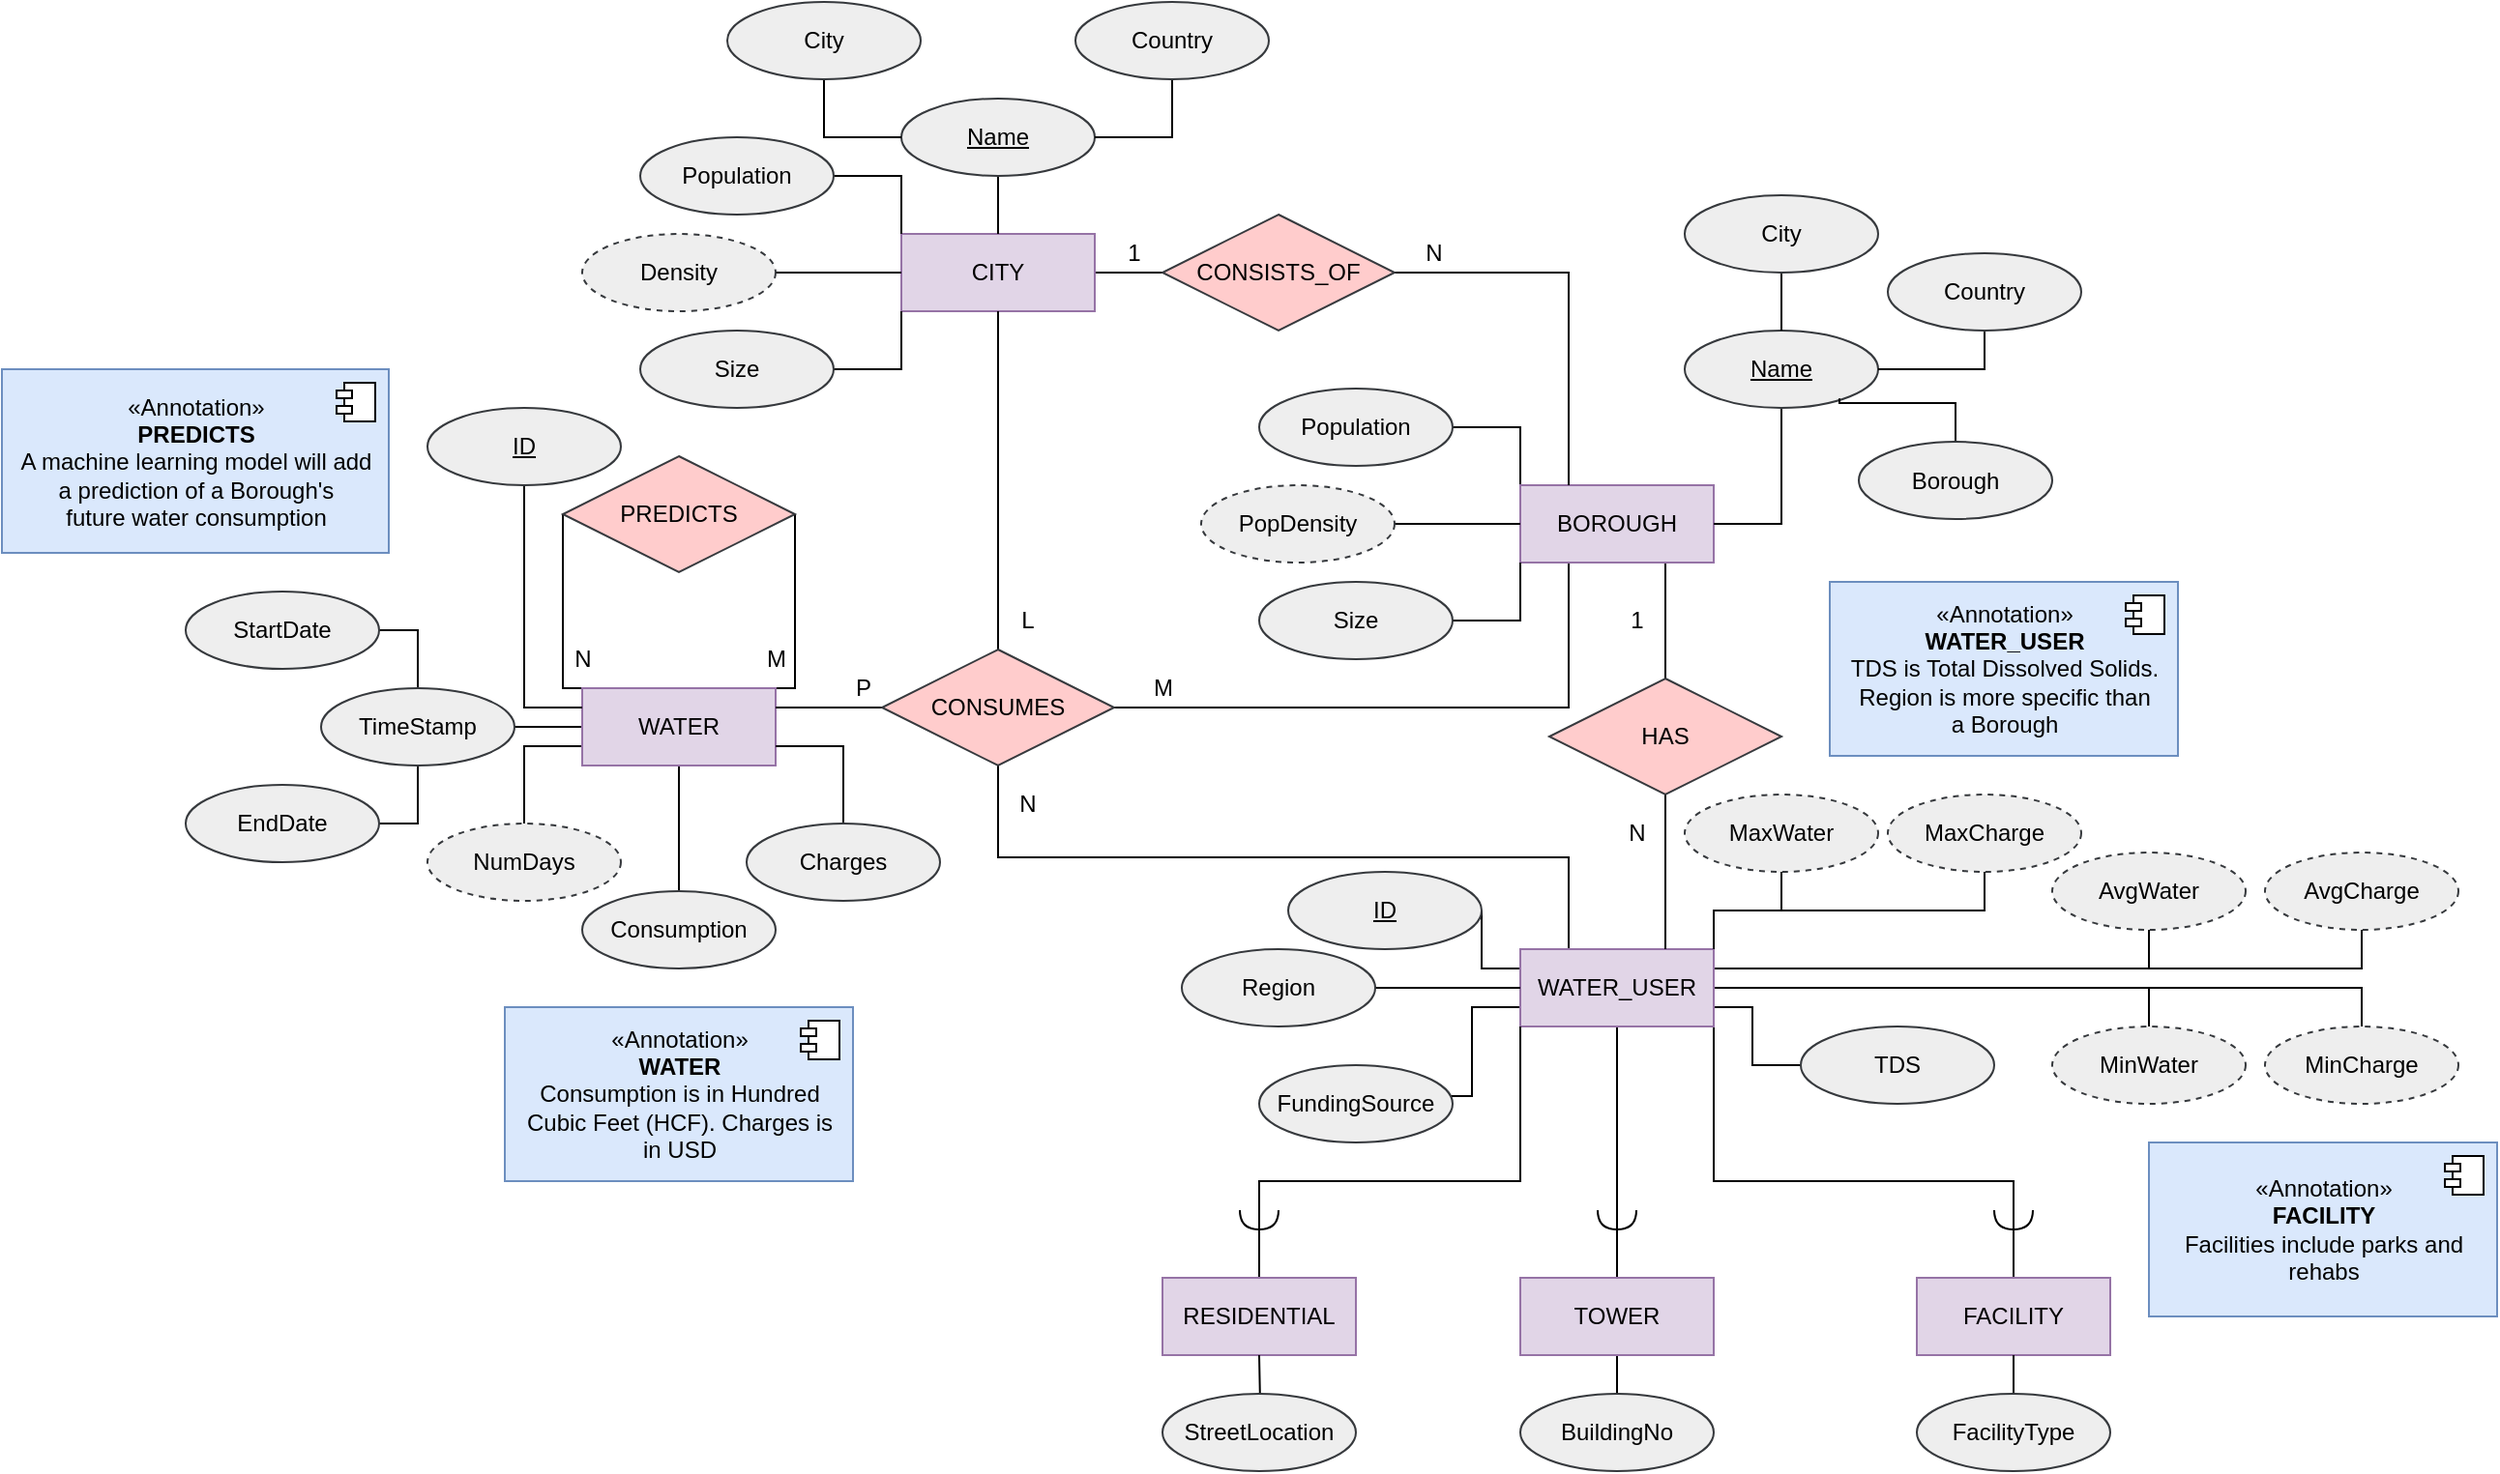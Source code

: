 <mxfile version="14.4.8" type="device"><diagram id="_QNdiF6oGMJ8poeDgREs" name="Page-1"><mxGraphModel dx="2653" dy="2049" grid="1" gridSize="10" guides="1" tooltips="1" connect="1" arrows="1" fold="1" page="1" pageScale="1" pageWidth="850" pageHeight="1100" math="0" shadow="0"><root><mxCell id="0"/><mxCell id="1" parent="0"/><mxCell id="JEgPueRrf0N6UOXY9P-l-7" style="edgeStyle=orthogonalEdgeStyle;rounded=0;orthogonalLoop=1;jettySize=auto;html=1;exitX=0.25;exitY=1;exitDx=0;exitDy=0;entryX=0.5;entryY=0;entryDx=0;entryDy=0;endArrow=none;endFill=0;" parent="1" source="JEgPueRrf0N6UOXY9P-l-1" target="JEgPueRrf0N6UOXY9P-l-3" edge="1"><mxGeometry relative="1" as="geometry"><Array as="points"><mxPoint x="425" y="160"/></Array></mxGeometry></mxCell><mxCell id="JEgPueRrf0N6UOXY9P-l-9" style="edgeStyle=orthogonalEdgeStyle;rounded=0;orthogonalLoop=1;jettySize=auto;html=1;exitX=1;exitY=1;exitDx=0;exitDy=0;entryX=0.5;entryY=0;entryDx=0;entryDy=0;endArrow=none;endFill=0;" parent="1" source="JEgPueRrf0N6UOXY9P-l-1" target="JEgPueRrf0N6UOXY9P-l-5" edge="1"><mxGeometry relative="1" as="geometry"><Array as="points"><mxPoint x="475" y="240"/><mxPoint x="630" y="240"/></Array></mxGeometry></mxCell><mxCell id="2JfRAeEi5rj72xCOGXcZ-93" style="edgeStyle=orthogonalEdgeStyle;rounded=0;orthogonalLoop=1;jettySize=auto;html=1;exitX=0.25;exitY=0;exitDx=0;exitDy=0;entryX=0.5;entryY=1;entryDx=0;entryDy=0;endArrow=none;endFill=0;" edge="1" parent="1" source="JEgPueRrf0N6UOXY9P-l-1" target="2JfRAeEi5rj72xCOGXcZ-87"><mxGeometry relative="1" as="geometry"/></mxCell><mxCell id="2JfRAeEi5rj72xCOGXcZ-98" style="edgeStyle=orthogonalEdgeStyle;rounded=0;orthogonalLoop=1;jettySize=auto;html=1;exitX=1;exitY=0.75;exitDx=0;exitDy=0;entryX=0;entryY=0.5;entryDx=0;entryDy=0;endArrow=none;endFill=0;" edge="1" parent="1" source="JEgPueRrf0N6UOXY9P-l-1" target="2JfRAeEi5rj72xCOGXcZ-12"><mxGeometry relative="1" as="geometry"><Array as="points"><mxPoint x="495" y="150"/><mxPoint x="495" y="180"/></Array></mxGeometry></mxCell><mxCell id="2JfRAeEi5rj72xCOGXcZ-99" style="edgeStyle=orthogonalEdgeStyle;rounded=0;orthogonalLoop=1;jettySize=auto;html=1;exitX=0;exitY=0.75;exitDx=0;exitDy=0;entryX=1;entryY=0;entryDx=0;entryDy=0;endArrow=none;endFill=0;" edge="1" parent="1" source="JEgPueRrf0N6UOXY9P-l-1" target="2JfRAeEi5rj72xCOGXcZ-13"><mxGeometry relative="1" as="geometry"><Array as="points"><mxPoint x="350" y="150"/><mxPoint x="350" y="196"/></Array></mxGeometry></mxCell><mxCell id="2JfRAeEi5rj72xCOGXcZ-101" style="edgeStyle=orthogonalEdgeStyle;rounded=0;orthogonalLoop=1;jettySize=auto;html=1;exitX=0;exitY=0.25;exitDx=0;exitDy=0;entryX=1;entryY=0.5;entryDx=0;entryDy=0;endArrow=none;endFill=0;" edge="1" parent="1" source="JEgPueRrf0N6UOXY9P-l-1" target="JEgPueRrf0N6UOXY9P-l-83"><mxGeometry relative="1" as="geometry"/></mxCell><mxCell id="2JfRAeEi5rj72xCOGXcZ-131" style="edgeStyle=orthogonalEdgeStyle;rounded=0;orthogonalLoop=1;jettySize=auto;html=1;exitX=1;exitY=0;exitDx=0;exitDy=0;entryX=0.5;entryY=1;entryDx=0;entryDy=0;endArrow=none;endFill=0;" edge="1" parent="1" source="JEgPueRrf0N6UOXY9P-l-1" target="2JfRAeEi5rj72xCOGXcZ-125"><mxGeometry relative="1" as="geometry"/></mxCell><mxCell id="2JfRAeEi5rj72xCOGXcZ-132" style="edgeStyle=orthogonalEdgeStyle;rounded=0;orthogonalLoop=1;jettySize=auto;html=1;exitX=1;exitY=0.25;exitDx=0;exitDy=0;entryX=0.5;entryY=1;entryDx=0;entryDy=0;endArrow=none;endFill=0;" edge="1" parent="1" source="JEgPueRrf0N6UOXY9P-l-1" target="JEgPueRrf0N6UOXY9P-l-20"><mxGeometry relative="1" as="geometry"/></mxCell><mxCell id="2JfRAeEi5rj72xCOGXcZ-133" style="edgeStyle=orthogonalEdgeStyle;rounded=0;orthogonalLoop=1;jettySize=auto;html=1;exitX=1;exitY=0.25;exitDx=0;exitDy=0;entryX=0.5;entryY=1;entryDx=0;entryDy=0;endArrow=none;endFill=0;" edge="1" parent="1" source="JEgPueRrf0N6UOXY9P-l-1" target="2JfRAeEi5rj72xCOGXcZ-126"><mxGeometry relative="1" as="geometry"/></mxCell><mxCell id="2JfRAeEi5rj72xCOGXcZ-134" style="edgeStyle=orthogonalEdgeStyle;rounded=0;orthogonalLoop=1;jettySize=auto;html=1;exitX=1;exitY=0.5;exitDx=0;exitDy=0;entryX=0.5;entryY=0;entryDx=0;entryDy=0;endArrow=none;endFill=0;" edge="1" parent="1" source="JEgPueRrf0N6UOXY9P-l-1" target="JEgPueRrf0N6UOXY9P-l-19"><mxGeometry relative="1" as="geometry"/></mxCell><mxCell id="2JfRAeEi5rj72xCOGXcZ-135" style="edgeStyle=orthogonalEdgeStyle;rounded=0;orthogonalLoop=1;jettySize=auto;html=1;exitX=1;exitY=0.5;exitDx=0;exitDy=0;entryX=0.5;entryY=0;entryDx=0;entryDy=0;endArrow=none;endFill=0;" edge="1" parent="1" source="JEgPueRrf0N6UOXY9P-l-1" target="2JfRAeEi5rj72xCOGXcZ-127"><mxGeometry relative="1" as="geometry"/></mxCell><mxCell id="JEgPueRrf0N6UOXY9P-l-1" value="WATER_USER" style="whiteSpace=wrap;html=1;align=center;fillColor=#e1d5e7;strokeColor=#9673a6;" parent="1" vertex="1"><mxGeometry x="375" y="120" width="100" height="40" as="geometry"/></mxCell><mxCell id="JEgPueRrf0N6UOXY9P-l-13" style="edgeStyle=orthogonalEdgeStyle;rounded=0;orthogonalLoop=1;jettySize=auto;html=1;exitX=0.5;exitY=0;exitDx=0;exitDy=0;entryX=0;entryY=1;entryDx=0;entryDy=0;endArrow=none;endFill=0;" parent="1" source="JEgPueRrf0N6UOXY9P-l-2" target="JEgPueRrf0N6UOXY9P-l-1" edge="1"><mxGeometry relative="1" as="geometry"><Array as="points"><mxPoint x="240" y="240"/><mxPoint x="375" y="240"/></Array></mxGeometry></mxCell><mxCell id="JEgPueRrf0N6UOXY9P-l-2" value="RESIDENTIAL" style="whiteSpace=wrap;html=1;align=center;fillColor=#e1d5e7;strokeColor=#9673a6;" parent="1" vertex="1"><mxGeometry x="190" y="290" width="100" height="40" as="geometry"/></mxCell><mxCell id="2JfRAeEi5rj72xCOGXcZ-11" style="edgeStyle=orthogonalEdgeStyle;rounded=0;orthogonalLoop=1;jettySize=auto;html=1;exitX=0.5;exitY=1;exitDx=0;exitDy=0;entryX=0.5;entryY=0;entryDx=0;entryDy=0;endArrow=none;endFill=0;" edge="1" parent="1" source="JEgPueRrf0N6UOXY9P-l-3" target="2JfRAeEi5rj72xCOGXcZ-9"><mxGeometry relative="1" as="geometry"/></mxCell><mxCell id="JEgPueRrf0N6UOXY9P-l-3" value="TOWER" style="whiteSpace=wrap;html=1;align=center;fillColor=#e1d5e7;strokeColor=#9673a6;" parent="1" vertex="1"><mxGeometry x="375" y="290" width="100" height="40" as="geometry"/></mxCell><mxCell id="JEgPueRrf0N6UOXY9P-l-5" value="FACILITY" style="whiteSpace=wrap;html=1;align=center;fillColor=#e1d5e7;strokeColor=#9673a6;" parent="1" vertex="1"><mxGeometry x="580" y="290" width="100" height="40" as="geometry"/></mxCell><mxCell id="JEgPueRrf0N6UOXY9P-l-11" value="" style="shape=requiredInterface;html=1;verticalLabelPosition=bottom;rotation=90;" parent="1" vertex="1"><mxGeometry x="235" y="250" width="10" height="20" as="geometry"/></mxCell><mxCell id="JEgPueRrf0N6UOXY9P-l-14" value="" style="shape=requiredInterface;html=1;verticalLabelPosition=bottom;rotation=90;" parent="1" vertex="1"><mxGeometry x="420" y="250" width="10" height="20" as="geometry"/></mxCell><mxCell id="JEgPueRrf0N6UOXY9P-l-16" value="" style="shape=requiredInterface;html=1;verticalLabelPosition=bottom;rotation=90;" parent="1" vertex="1"><mxGeometry x="625" y="250" width="10" height="20" as="geometry"/></mxCell><mxCell id="JEgPueRrf0N6UOXY9P-l-19" value="MinWater" style="ellipse;whiteSpace=wrap;html=1;align=center;dashed=1;fillColor=#eeeeee;strokeColor=#36393d;" parent="1" vertex="1"><mxGeometry x="650" y="160" width="100" height="40" as="geometry"/></mxCell><mxCell id="JEgPueRrf0N6UOXY9P-l-20" value="AvgWater" style="ellipse;whiteSpace=wrap;html=1;align=center;dashed=1;fillColor=#eeeeee;strokeColor=#36393d;" parent="1" vertex="1"><mxGeometry x="650" y="70" width="100" height="40" as="geometry"/></mxCell><mxCell id="2JfRAeEi5rj72xCOGXcZ-130" style="edgeStyle=orthogonalEdgeStyle;rounded=0;orthogonalLoop=1;jettySize=auto;html=1;exitX=0.5;exitY=1;exitDx=0;exitDy=0;entryX=1;entryY=0;entryDx=0;entryDy=0;endArrow=none;endFill=0;" edge="1" parent="1" source="JEgPueRrf0N6UOXY9P-l-21" target="JEgPueRrf0N6UOXY9P-l-1"><mxGeometry relative="1" as="geometry"/></mxCell><mxCell id="JEgPueRrf0N6UOXY9P-l-21" value="MaxWater" style="ellipse;whiteSpace=wrap;html=1;align=center;dashed=1;fillColor=#eeeeee;strokeColor=#36393d;" parent="1" vertex="1"><mxGeometry x="460" y="40" width="100" height="40" as="geometry"/></mxCell><mxCell id="JEgPueRrf0N6UOXY9P-l-28" value="" style="edgeStyle=orthogonalEdgeStyle;rounded=0;orthogonalLoop=1;jettySize=auto;html=1;endArrow=none;endFill=0;" parent="1" target="JEgPueRrf0N6UOXY9P-l-2" edge="1"><mxGeometry relative="1" as="geometry"><mxPoint x="240" y="380" as="sourcePoint"/></mxGeometry></mxCell><mxCell id="JEgPueRrf0N6UOXY9P-l-46" style="edgeStyle=orthogonalEdgeStyle;rounded=0;orthogonalLoop=1;jettySize=auto;html=1;entryX=0.5;entryY=0;entryDx=0;entryDy=0;endArrow=none;endFill=0;exitX=0.75;exitY=1;exitDx=0;exitDy=0;" parent="1" source="JEgPueRrf0N6UOXY9P-l-40" target="JEgPueRrf0N6UOXY9P-l-41" edge="1"><mxGeometry relative="1" as="geometry"/></mxCell><mxCell id="JEgPueRrf0N6UOXY9P-l-103" style="edgeStyle=orthogonalEdgeStyle;rounded=0;orthogonalLoop=1;jettySize=auto;html=1;exitX=0;exitY=0;exitDx=0;exitDy=0;entryX=1;entryY=0.5;entryDx=0;entryDy=0;endArrow=none;endFill=0;" parent="1" source="JEgPueRrf0N6UOXY9P-l-40" target="JEgPueRrf0N6UOXY9P-l-51" edge="1"><mxGeometry relative="1" as="geometry"/></mxCell><mxCell id="2JfRAeEi5rj72xCOGXcZ-92" style="edgeStyle=orthogonalEdgeStyle;rounded=0;orthogonalLoop=1;jettySize=auto;html=1;exitX=0.25;exitY=1;exitDx=0;exitDy=0;entryX=1;entryY=0.5;entryDx=0;entryDy=0;endArrow=none;endFill=0;" edge="1" parent="1" source="JEgPueRrf0N6UOXY9P-l-40" target="2JfRAeEi5rj72xCOGXcZ-87"><mxGeometry relative="1" as="geometry"/></mxCell><mxCell id="JEgPueRrf0N6UOXY9P-l-40" value="BOROUGH" style="whiteSpace=wrap;html=1;align=center;fillColor=#e1d5e7;strokeColor=#9673a6;" parent="1" vertex="1"><mxGeometry x="375" y="-120" width="100" height="40" as="geometry"/></mxCell><mxCell id="JEgPueRrf0N6UOXY9P-l-42" style="edgeStyle=orthogonalEdgeStyle;rounded=0;orthogonalLoop=1;jettySize=auto;html=1;exitX=0.5;exitY=1;exitDx=0;exitDy=0;endArrow=none;endFill=0;entryX=0.75;entryY=0;entryDx=0;entryDy=0;" parent="1" source="JEgPueRrf0N6UOXY9P-l-41" edge="1" target="JEgPueRrf0N6UOXY9P-l-1"><mxGeometry relative="1" as="geometry"><mxPoint x="424.667" y="120" as="targetPoint"/></mxGeometry></mxCell><mxCell id="JEgPueRrf0N6UOXY9P-l-41" value="HAS" style="shape=rhombus;perimeter=rhombusPerimeter;whiteSpace=wrap;html=1;align=center;fillColor=#ffcccc;strokeColor=#36393d;" parent="1" vertex="1"><mxGeometry x="390" y="-20" width="120" height="60" as="geometry"/></mxCell><mxCell id="2JfRAeEi5rj72xCOGXcZ-72" style="edgeStyle=orthogonalEdgeStyle;rounded=0;orthogonalLoop=1;jettySize=auto;html=1;exitX=0.5;exitY=1;exitDx=0;exitDy=0;entryX=1;entryY=0.5;entryDx=0;entryDy=0;endArrow=none;endFill=0;" edge="1" parent="1" source="JEgPueRrf0N6UOXY9P-l-47" target="JEgPueRrf0N6UOXY9P-l-40"><mxGeometry relative="1" as="geometry"/></mxCell><mxCell id="JEgPueRrf0N6UOXY9P-l-47" value="&lt;u&gt;Name&lt;/u&gt;" style="ellipse;whiteSpace=wrap;html=1;align=center;fillColor=#eeeeee;strokeColor=#36393d;" parent="1" vertex="1"><mxGeometry x="460" y="-200" width="100" height="40" as="geometry"/></mxCell><mxCell id="JEgPueRrf0N6UOXY9P-l-49" value="N" style="text;html=1;align=center;verticalAlign=middle;resizable=0;points=[];autosize=1;" parent="1" vertex="1"><mxGeometry x="425" y="50" width="20" height="20" as="geometry"/></mxCell><mxCell id="JEgPueRrf0N6UOXY9P-l-50" value="1" style="text;html=1;align=center;verticalAlign=middle;resizable=0;points=[];autosize=1;" parent="1" vertex="1"><mxGeometry x="425" y="-60" width="20" height="20" as="geometry"/></mxCell><mxCell id="JEgPueRrf0N6UOXY9P-l-51" value="Population" style="ellipse;whiteSpace=wrap;html=1;align=center;fillColor=#eeeeee;strokeColor=#36393d;" parent="1" vertex="1"><mxGeometry x="240" y="-170" width="100" height="40" as="geometry"/></mxCell><mxCell id="JEgPueRrf0N6UOXY9P-l-54" style="edgeStyle=orthogonalEdgeStyle;rounded=0;orthogonalLoop=1;jettySize=auto;html=1;entryX=0;entryY=1;entryDx=0;entryDy=0;endArrow=none;endFill=0;" parent="1" source="JEgPueRrf0N6UOXY9P-l-53" target="JEgPueRrf0N6UOXY9P-l-40" edge="1"><mxGeometry relative="1" as="geometry"/></mxCell><mxCell id="JEgPueRrf0N6UOXY9P-l-53" value="Size" style="ellipse;whiteSpace=wrap;html=1;align=center;fillColor=#eeeeee;strokeColor=#36393d;" parent="1" vertex="1"><mxGeometry x="240" y="-70" width="100" height="40" as="geometry"/></mxCell><mxCell id="JEgPueRrf0N6UOXY9P-l-102" style="edgeStyle=orthogonalEdgeStyle;rounded=0;orthogonalLoop=1;jettySize=auto;html=1;exitX=1;exitY=0.5;exitDx=0;exitDy=0;entryX=0;entryY=0.5;entryDx=0;entryDy=0;endArrow=none;endFill=0;" parent="1" source="JEgPueRrf0N6UOXY9P-l-55" target="JEgPueRrf0N6UOXY9P-l-40" edge="1"><mxGeometry relative="1" as="geometry"/></mxCell><mxCell id="JEgPueRrf0N6UOXY9P-l-55" value="PopDensity" style="ellipse;whiteSpace=wrap;html=1;align=center;dashed=1;fillColor=#eeeeee;strokeColor=#36393d;" parent="1" vertex="1"><mxGeometry x="210" y="-120" width="100" height="40" as="geometry"/></mxCell><mxCell id="2JfRAeEi5rj72xCOGXcZ-123" style="edgeStyle=orthogonalEdgeStyle;rounded=0;orthogonalLoop=1;jettySize=auto;html=1;exitX=0.5;exitY=0;exitDx=0;exitDy=0;entryX=0.8;entryY=0.878;entryDx=0;entryDy=0;endArrow=none;endFill=0;entryPerimeter=0;" edge="1" parent="1" source="JEgPueRrf0N6UOXY9P-l-58" target="JEgPueRrf0N6UOXY9P-l-47"><mxGeometry relative="1" as="geometry"/></mxCell><mxCell id="JEgPueRrf0N6UOXY9P-l-58" value="Borough" style="ellipse;whiteSpace=wrap;html=1;align=center;fillColor=#eeeeee;strokeColor=#36393d;" parent="1" vertex="1"><mxGeometry x="550" y="-142.5" width="100" height="40" as="geometry"/></mxCell><mxCell id="2JfRAeEi5rj72xCOGXcZ-100" style="edgeStyle=orthogonalEdgeStyle;rounded=0;orthogonalLoop=1;jettySize=auto;html=1;exitX=1;exitY=0.5;exitDx=0;exitDy=0;entryX=0;entryY=0.5;entryDx=0;entryDy=0;endArrow=none;endFill=0;" edge="1" parent="1" source="JEgPueRrf0N6UOXY9P-l-74" target="JEgPueRrf0N6UOXY9P-l-1"><mxGeometry relative="1" as="geometry"/></mxCell><mxCell id="JEgPueRrf0N6UOXY9P-l-74" value="Region" style="ellipse;whiteSpace=wrap;html=1;align=center;fillColor=#eeeeee;strokeColor=#36393d;" parent="1" vertex="1"><mxGeometry x="200" y="120" width="100" height="40" as="geometry"/></mxCell><mxCell id="JEgPueRrf0N6UOXY9P-l-83" value="&lt;u&gt;ID&lt;/u&gt;" style="ellipse;whiteSpace=wrap;html=1;align=center;fillColor=#eeeeee;strokeColor=#36393d;" parent="1" vertex="1"><mxGeometry x="255" y="80" width="100" height="40" as="geometry"/></mxCell><mxCell id="JEgPueRrf0N6UOXY9P-l-88" value="" style="edgeStyle=orthogonalEdgeStyle;rounded=0;orthogonalLoop=1;jettySize=auto;html=1;endArrow=none;endFill=0;" parent="1" source="JEgPueRrf0N6UOXY9P-l-87" target="JEgPueRrf0N6UOXY9P-l-5" edge="1"><mxGeometry relative="1" as="geometry"/></mxCell><mxCell id="JEgPueRrf0N6UOXY9P-l-87" value="FacilityType" style="ellipse;whiteSpace=wrap;html=1;align=center;fillColor=#eeeeee;strokeColor=#36393d;" parent="1" vertex="1"><mxGeometry x="580" y="350" width="100" height="40" as="geometry"/></mxCell><mxCell id="JEgPueRrf0N6UOXY9P-l-93" value="StreetLocation" style="ellipse;whiteSpace=wrap;html=1;align=center;fillColor=#eeeeee;strokeColor=#36393d;" parent="1" vertex="1"><mxGeometry x="190" y="350" width="100" height="40" as="geometry"/></mxCell><mxCell id="JEgPueRrf0N6UOXY9P-l-107" style="edgeStyle=orthogonalEdgeStyle;rounded=0;orthogonalLoop=1;jettySize=auto;html=1;entryX=0.5;entryY=0;entryDx=0;entryDy=0;endArrow=none;endFill=0;" parent="1" target="JEgPueRrf0N6UOXY9P-l-47" edge="1"><mxGeometry relative="1" as="geometry"><mxPoint x="510" y="-230" as="sourcePoint"/></mxGeometry></mxCell><mxCell id="JEgPueRrf0N6UOXY9P-l-110" style="edgeStyle=orthogonalEdgeStyle;rounded=0;orthogonalLoop=1;jettySize=auto;html=1;exitX=0.5;exitY=1;exitDx=0;exitDy=0;entryX=1;entryY=0.5;entryDx=0;entryDy=0;endArrow=none;endFill=0;" parent="1" source="JEgPueRrf0N6UOXY9P-l-105" target="JEgPueRrf0N6UOXY9P-l-47" edge="1"><mxGeometry relative="1" as="geometry"/></mxCell><mxCell id="JEgPueRrf0N6UOXY9P-l-105" value="Country" style="ellipse;whiteSpace=wrap;html=1;align=center;fillColor=#eeeeee;strokeColor=#36393d;" parent="1" vertex="1"><mxGeometry x="565" y="-240" width="100" height="40" as="geometry"/></mxCell><mxCell id="2JfRAeEi5rj72xCOGXcZ-1" value="City" style="ellipse;whiteSpace=wrap;html=1;align=center;fillColor=#eeeeee;strokeColor=#36393d;" vertex="1" parent="1"><mxGeometry x="460" y="-270" width="100" height="40" as="geometry"/></mxCell><mxCell id="2JfRAeEi5rj72xCOGXcZ-2" value="«Annotation»&lt;br&gt;&lt;div&gt;&lt;b&gt;FACILITY&lt;br&gt;&lt;/b&gt;&lt;/div&gt;&lt;div&gt;Facilities include parks and&lt;/div&gt;&lt;div&gt;rehabs&lt;/div&gt;" style="html=1;dropTarget=0;fillColor=#dae8fc;strokeColor=#6c8ebf;" vertex="1" parent="1"><mxGeometry x="700" y="220" width="180" height="90" as="geometry"/></mxCell><mxCell id="2JfRAeEi5rj72xCOGXcZ-3" value="" style="shape=module;jettyWidth=8;jettyHeight=4;" vertex="1" parent="2JfRAeEi5rj72xCOGXcZ-2"><mxGeometry x="1" width="20" height="20" relative="1" as="geometry"><mxPoint x="-27" y="7" as="offset"/></mxGeometry></mxCell><mxCell id="2JfRAeEi5rj72xCOGXcZ-9" value="BuildingNo" style="ellipse;whiteSpace=wrap;html=1;align=center;fillColor=#eeeeee;strokeColor=#36393d;" vertex="1" parent="1"><mxGeometry x="375" y="350" width="100" height="40" as="geometry"/></mxCell><mxCell id="2JfRAeEi5rj72xCOGXcZ-12" value="TDS" style="ellipse;whiteSpace=wrap;html=1;align=center;fillColor=#eeeeee;strokeColor=#36393d;" vertex="1" parent="1"><mxGeometry x="520" y="160" width="100" height="40" as="geometry"/></mxCell><mxCell id="2JfRAeEi5rj72xCOGXcZ-13" value="FundingSource" style="ellipse;whiteSpace=wrap;html=1;align=center;fillColor=#eeeeee;strokeColor=#36393d;" vertex="1" parent="1"><mxGeometry x="240" y="180" width="100" height="40" as="geometry"/></mxCell><mxCell id="2JfRAeEi5rj72xCOGXcZ-83" style="edgeStyle=orthogonalEdgeStyle;rounded=0;orthogonalLoop=1;jettySize=auto;html=1;exitX=1;exitY=0.5;exitDx=0;exitDy=0;entryX=0.5;entryY=0;entryDx=0;entryDy=0;endArrow=none;endFill=0;" edge="1" parent="1" source="2JfRAeEi5rj72xCOGXcZ-14"><mxGeometry relative="1" as="geometry"><mxPoint x="-195" y="-15" as="targetPoint"/></mxGeometry></mxCell><mxCell id="2JfRAeEi5rj72xCOGXcZ-14" value="StartDate" style="ellipse;whiteSpace=wrap;html=1;align=center;fillColor=#eeeeee;strokeColor=#36393d;" vertex="1" parent="1"><mxGeometry x="-315" y="-65" width="100" height="40" as="geometry"/></mxCell><mxCell id="2JfRAeEi5rj72xCOGXcZ-84" style="edgeStyle=orthogonalEdgeStyle;rounded=0;orthogonalLoop=1;jettySize=auto;html=1;exitX=1;exitY=0.5;exitDx=0;exitDy=0;entryX=0.5;entryY=1;entryDx=0;entryDy=0;endArrow=none;endFill=0;" edge="1" parent="1" source="2JfRAeEi5rj72xCOGXcZ-15"><mxGeometry relative="1" as="geometry"><mxPoint x="-195" y="25" as="targetPoint"/></mxGeometry></mxCell><mxCell id="2JfRAeEi5rj72xCOGXcZ-15" value="EndDate" style="ellipse;whiteSpace=wrap;html=1;align=center;fillColor=#eeeeee;strokeColor=#36393d;" vertex="1" parent="1"><mxGeometry x="-315" y="35" width="100" height="40" as="geometry"/></mxCell><mxCell id="2JfRAeEi5rj72xCOGXcZ-82" style="edgeStyle=orthogonalEdgeStyle;rounded=0;orthogonalLoop=1;jettySize=auto;html=1;entryX=0;entryY=0.5;entryDx=0;entryDy=0;endArrow=none;endFill=0;" edge="1" parent="1"><mxGeometry relative="1" as="geometry"><mxPoint x="-145" y="5" as="sourcePoint"/><mxPoint x="-110" y="5" as="targetPoint"/></mxGeometry></mxCell><mxCell id="2JfRAeEi5rj72xCOGXcZ-117" style="edgeStyle=orthogonalEdgeStyle;rounded=0;orthogonalLoop=1;jettySize=auto;html=1;exitX=0.5;exitY=0;exitDx=0;exitDy=0;entryX=0;entryY=0.75;entryDx=0;entryDy=0;endArrow=none;endFill=0;" edge="1" parent="1" source="2JfRAeEi5rj72xCOGXcZ-27" target="2JfRAeEi5rj72xCOGXcZ-86"><mxGeometry relative="1" as="geometry"/></mxCell><mxCell id="2JfRAeEi5rj72xCOGXcZ-27" value="NumDays" style="ellipse;whiteSpace=wrap;html=1;align=center;dashed=1;fillColor=#eeeeee;strokeColor=#36393d;" vertex="1" parent="1"><mxGeometry x="-190" y="55" width="100" height="40" as="geometry"/></mxCell><mxCell id="2JfRAeEi5rj72xCOGXcZ-115" style="edgeStyle=orthogonalEdgeStyle;rounded=0;orthogonalLoop=1;jettySize=auto;html=1;exitX=0.5;exitY=0;exitDx=0;exitDy=0;entryX=0.5;entryY=1;entryDx=0;entryDy=0;endArrow=none;endFill=0;" edge="1" parent="1" source="2JfRAeEi5rj72xCOGXcZ-29" target="2JfRAeEi5rj72xCOGXcZ-86"><mxGeometry relative="1" as="geometry"/></mxCell><mxCell id="2JfRAeEi5rj72xCOGXcZ-29" value="Consumption" style="ellipse;whiteSpace=wrap;html=1;align=center;fillColor=#eeeeee;strokeColor=#36393d;" vertex="1" parent="1"><mxGeometry x="-110" y="90" width="100" height="40" as="geometry"/></mxCell><mxCell id="2JfRAeEi5rj72xCOGXcZ-73" style="edgeStyle=orthogonalEdgeStyle;rounded=0;orthogonalLoop=1;jettySize=auto;html=1;exitX=1;exitY=0.5;exitDx=0;exitDy=0;entryX=0;entryY=0.5;entryDx=0;entryDy=0;endArrow=none;endFill=0;" edge="1" parent="1" source="2JfRAeEi5rj72xCOGXcZ-41" target="2JfRAeEi5rj72xCOGXcZ-71"><mxGeometry relative="1" as="geometry"><mxPoint x="190" y="-230" as="targetPoint"/></mxGeometry></mxCell><mxCell id="2JfRAeEi5rj72xCOGXcZ-41" value="CITY" style="whiteSpace=wrap;html=1;align=center;fillColor=#e1d5e7;strokeColor=#9673a6;" vertex="1" parent="1"><mxGeometry x="55" y="-250" width="100" height="40" as="geometry"/></mxCell><mxCell id="2JfRAeEi5rj72xCOGXcZ-46" style="edgeStyle=orthogonalEdgeStyle;rounded=0;orthogonalLoop=1;jettySize=auto;html=1;exitX=1;exitY=0.5;exitDx=0;exitDy=0;entryX=0;entryY=0;entryDx=0;entryDy=0;endArrow=none;endFill=0;" edge="1" parent="1" source="2JfRAeEi5rj72xCOGXcZ-42" target="2JfRAeEi5rj72xCOGXcZ-41"><mxGeometry relative="1" as="geometry"/></mxCell><mxCell id="2JfRAeEi5rj72xCOGXcZ-42" value="Population" style="ellipse;whiteSpace=wrap;html=1;align=center;fillColor=#eeeeee;strokeColor=#36393d;" vertex="1" parent="1"><mxGeometry x="-80" y="-300" width="100" height="40" as="geometry"/></mxCell><mxCell id="2JfRAeEi5rj72xCOGXcZ-47" style="edgeStyle=orthogonalEdgeStyle;rounded=0;orthogonalLoop=1;jettySize=auto;html=1;exitX=1;exitY=0.5;exitDx=0;exitDy=0;entryX=0;entryY=1;entryDx=0;entryDy=0;endArrow=none;endFill=0;" edge="1" parent="1" source="2JfRAeEi5rj72xCOGXcZ-43" target="2JfRAeEi5rj72xCOGXcZ-41"><mxGeometry relative="1" as="geometry"/></mxCell><mxCell id="2JfRAeEi5rj72xCOGXcZ-43" value="Size" style="ellipse;whiteSpace=wrap;html=1;align=center;fillColor=#eeeeee;strokeColor=#36393d;" vertex="1" parent="1"><mxGeometry x="-80" y="-200" width="100" height="40" as="geometry"/></mxCell><mxCell id="2JfRAeEi5rj72xCOGXcZ-45" style="edgeStyle=orthogonalEdgeStyle;rounded=0;orthogonalLoop=1;jettySize=auto;html=1;exitX=1;exitY=0.5;exitDx=0;exitDy=0;entryX=0;entryY=0.5;entryDx=0;entryDy=0;endArrow=none;endFill=0;" edge="1" parent="1" source="2JfRAeEi5rj72xCOGXcZ-44" target="2JfRAeEi5rj72xCOGXcZ-41"><mxGeometry relative="1" as="geometry"/></mxCell><mxCell id="2JfRAeEi5rj72xCOGXcZ-44" value="Density" style="ellipse;whiteSpace=wrap;html=1;align=center;dashed=1;fillColor=#eeeeee;strokeColor=#36393d;" vertex="1" parent="1"><mxGeometry x="-110" y="-250" width="100" height="40" as="geometry"/></mxCell><mxCell id="2JfRAeEi5rj72xCOGXcZ-55" style="edgeStyle=orthogonalEdgeStyle;rounded=0;orthogonalLoop=1;jettySize=auto;html=1;entryX=0.5;entryY=0;entryDx=0;entryDy=0;endArrow=none;endFill=0;" edge="1" parent="1" source="2JfRAeEi5rj72xCOGXcZ-48" target="2JfRAeEi5rj72xCOGXcZ-41"><mxGeometry relative="1" as="geometry"/></mxCell><mxCell id="2JfRAeEi5rj72xCOGXcZ-48" value="&lt;u&gt;Name&lt;/u&gt;" style="ellipse;whiteSpace=wrap;html=1;align=center;fillColor=#eeeeee;strokeColor=#36393d;" vertex="1" parent="1"><mxGeometry x="55" y="-320" width="100" height="40" as="geometry"/></mxCell><mxCell id="2JfRAeEi5rj72xCOGXcZ-49" style="edgeStyle=orthogonalEdgeStyle;rounded=0;orthogonalLoop=1;jettySize=auto;html=1;exitX=0.5;exitY=1;exitDx=0;exitDy=0;entryX=0;entryY=0.5;entryDx=0;entryDy=0;endArrow=none;endFill=0;" edge="1" parent="1" source="2JfRAeEi5rj72xCOGXcZ-50" target="2JfRAeEi5rj72xCOGXcZ-48"><mxGeometry relative="1" as="geometry"/></mxCell><mxCell id="2JfRAeEi5rj72xCOGXcZ-50" value="City" style="ellipse;whiteSpace=wrap;html=1;align=center;fillColor=#eeeeee;strokeColor=#36393d;" vertex="1" parent="1"><mxGeometry x="-35" y="-370" width="100" height="40" as="geometry"/></mxCell><mxCell id="2JfRAeEi5rj72xCOGXcZ-52" style="edgeStyle=orthogonalEdgeStyle;rounded=0;orthogonalLoop=1;jettySize=auto;html=1;exitX=0.5;exitY=1;exitDx=0;exitDy=0;entryX=1;entryY=0.5;entryDx=0;entryDy=0;endArrow=none;endFill=0;" edge="1" parent="1" source="2JfRAeEi5rj72xCOGXcZ-53" target="2JfRAeEi5rj72xCOGXcZ-48"><mxGeometry relative="1" as="geometry"/></mxCell><mxCell id="2JfRAeEi5rj72xCOGXcZ-53" value="Country" style="ellipse;whiteSpace=wrap;html=1;align=center;fillColor=#eeeeee;strokeColor=#36393d;" vertex="1" parent="1"><mxGeometry x="145" y="-370" width="100" height="40" as="geometry"/></mxCell><mxCell id="2JfRAeEi5rj72xCOGXcZ-63" value="«Annotation»&lt;br&gt;&lt;div&gt;&lt;b&gt;PREDICTS&lt;br&gt;&lt;/b&gt;&lt;/div&gt;&lt;div align=&quot;center&quot;&gt;A machine learning model will add&lt;/div&gt;&lt;div align=&quot;center&quot;&gt;a prediction of a Borough's&lt;/div&gt;&lt;div align=&quot;center&quot;&gt;future water consumption&lt;br&gt;&lt;/div&gt;&lt;u&gt;&lt;/u&gt;" style="html=1;dropTarget=0;fillColor=#dae8fc;strokeColor=#6c8ebf;" vertex="1" parent="1"><mxGeometry x="-410" y="-180" width="200" height="95" as="geometry"/></mxCell><mxCell id="2JfRAeEi5rj72xCOGXcZ-64" value="" style="shape=module;jettyWidth=8;jettyHeight=4;" vertex="1" parent="2JfRAeEi5rj72xCOGXcZ-63"><mxGeometry x="1" width="20" height="20" relative="1" as="geometry"><mxPoint x="-27" y="7" as="offset"/></mxGeometry></mxCell><mxCell id="2JfRAeEi5rj72xCOGXcZ-66" value="«Annotation»&lt;br&gt;&lt;div&gt;&lt;b&gt;WATER&lt;/b&gt;&lt;/div&gt;&lt;div&gt;Consumption is in Hundred&lt;/div&gt;&lt;div&gt;Cubic Feet (HCF). Charges is&lt;/div&gt;&lt;div&gt;in USD&lt;/div&gt;" style="html=1;dropTarget=0;fillColor=#dae8fc;strokeColor=#6c8ebf;" vertex="1" parent="1"><mxGeometry x="-150" y="150" width="180" height="90" as="geometry"/></mxCell><mxCell id="2JfRAeEi5rj72xCOGXcZ-67" value="" style="shape=module;jettyWidth=8;jettyHeight=4;" vertex="1" parent="2JfRAeEi5rj72xCOGXcZ-66"><mxGeometry x="1" width="20" height="20" relative="1" as="geometry"><mxPoint x="-27" y="7" as="offset"/></mxGeometry></mxCell><mxCell id="2JfRAeEi5rj72xCOGXcZ-79" style="edgeStyle=orthogonalEdgeStyle;rounded=0;orthogonalLoop=1;jettySize=auto;html=1;exitX=1;exitY=0.5;exitDx=0;exitDy=0;entryX=1;entryY=0;entryDx=0;entryDy=0;endArrow=none;endFill=0;" edge="1" parent="1"><mxGeometry relative="1" as="geometry"><mxPoint y="-105" as="sourcePoint"/><mxPoint x="-10" y="-15" as="targetPoint"/><Array as="points"><mxPoint y="-15"/></Array></mxGeometry></mxCell><mxCell id="2JfRAeEi5rj72xCOGXcZ-80" style="edgeStyle=orthogonalEdgeStyle;rounded=0;orthogonalLoop=1;jettySize=auto;html=1;exitX=0;exitY=0.5;exitDx=0;exitDy=0;entryX=0;entryY=0;entryDx=0;entryDy=0;endArrow=none;endFill=0;" edge="1" parent="1"><mxGeometry relative="1" as="geometry"><mxPoint x="-120" y="-105" as="sourcePoint"/><mxPoint x="-110" y="-15" as="targetPoint"/><Array as="points"><mxPoint x="-120" y="-15"/></Array></mxGeometry></mxCell><mxCell id="2JfRAeEi5rj72xCOGXcZ-74" style="edgeStyle=orthogonalEdgeStyle;rounded=0;orthogonalLoop=1;jettySize=auto;html=1;exitX=1;exitY=0.5;exitDx=0;exitDy=0;endArrow=none;endFill=0;" edge="1" parent="1" source="2JfRAeEi5rj72xCOGXcZ-71"><mxGeometry relative="1" as="geometry"><mxPoint x="400" y="-120" as="targetPoint"/><Array as="points"><mxPoint x="400" y="-230"/><mxPoint x="400" y="-120"/></Array></mxGeometry></mxCell><mxCell id="2JfRAeEi5rj72xCOGXcZ-71" value="CONSISTS_OF" style="shape=rhombus;perimeter=rhombusPerimeter;whiteSpace=wrap;html=1;align=center;fillColor=#ffcccc;strokeColor=#36393d;" vertex="1" parent="1"><mxGeometry x="190" y="-260" width="120" height="60" as="geometry"/></mxCell><mxCell id="2JfRAeEi5rj72xCOGXcZ-85" value="PREDICTS" style="shape=rhombus;perimeter=rhombusPerimeter;whiteSpace=wrap;html=1;align=center;fillColor=#ffcccc;strokeColor=#36393d;" vertex="1" parent="1"><mxGeometry x="-120" y="-135" width="120" height="60" as="geometry"/></mxCell><mxCell id="2JfRAeEi5rj72xCOGXcZ-86" value="WATER" style="whiteSpace=wrap;html=1;align=center;fillColor=#e1d5e7;strokeColor=#9673a6;" vertex="1" parent="1"><mxGeometry x="-110" y="-15" width="100" height="40" as="geometry"/></mxCell><mxCell id="2JfRAeEi5rj72xCOGXcZ-89" style="edgeStyle=orthogonalEdgeStyle;rounded=0;orthogonalLoop=1;jettySize=auto;html=1;exitX=0.5;exitY=0;exitDx=0;exitDy=0;entryX=0.5;entryY=1;entryDx=0;entryDy=0;endArrow=none;endFill=0;" edge="1" parent="1" source="2JfRAeEi5rj72xCOGXcZ-87" target="2JfRAeEi5rj72xCOGXcZ-41"><mxGeometry relative="1" as="geometry"/></mxCell><mxCell id="2JfRAeEi5rj72xCOGXcZ-90" style="edgeStyle=orthogonalEdgeStyle;rounded=0;orthogonalLoop=1;jettySize=auto;html=1;entryX=1;entryY=0.25;entryDx=0;entryDy=0;endArrow=none;endFill=0;" edge="1" parent="1" source="2JfRAeEi5rj72xCOGXcZ-87" target="2JfRAeEi5rj72xCOGXcZ-86"><mxGeometry relative="1" as="geometry"/></mxCell><mxCell id="2JfRAeEi5rj72xCOGXcZ-87" value="CONSUMES" style="shape=rhombus;perimeter=rhombusPerimeter;whiteSpace=wrap;html=1;align=center;fillColor=#ffcccc;strokeColor=#36393d;" vertex="1" parent="1"><mxGeometry x="45" y="-35" width="120" height="60" as="geometry"/></mxCell><mxCell id="2JfRAeEi5rj72xCOGXcZ-103" value="1" style="text;html=1;align=center;verticalAlign=middle;resizable=0;points=[];autosize=1;" vertex="1" parent="1"><mxGeometry x="165" y="-250" width="20" height="20" as="geometry"/></mxCell><mxCell id="2JfRAeEi5rj72xCOGXcZ-104" value="N" style="text;html=1;align=center;verticalAlign=middle;resizable=0;points=[];autosize=1;" vertex="1" parent="1"><mxGeometry x="320" y="-250" width="20" height="20" as="geometry"/></mxCell><mxCell id="2JfRAeEi5rj72xCOGXcZ-106" value="L" style="text;html=1;align=center;verticalAlign=middle;resizable=0;points=[];autosize=1;" vertex="1" parent="1"><mxGeometry x="110" y="-60" width="20" height="20" as="geometry"/></mxCell><mxCell id="2JfRAeEi5rj72xCOGXcZ-107" value="M" style="text;html=1;align=center;verticalAlign=middle;resizable=0;points=[];autosize=1;" vertex="1" parent="1"><mxGeometry x="175" y="-25" width="30" height="20" as="geometry"/></mxCell><mxCell id="2JfRAeEi5rj72xCOGXcZ-108" value="N" style="text;html=1;align=center;verticalAlign=middle;resizable=0;points=[];autosize=1;" vertex="1" parent="1"><mxGeometry x="110" y="35" width="20" height="20" as="geometry"/></mxCell><mxCell id="2JfRAeEi5rj72xCOGXcZ-109" value="P" style="text;html=1;align=center;verticalAlign=middle;resizable=0;points=[];autosize=1;" vertex="1" parent="1"><mxGeometry x="25" y="-25" width="20" height="20" as="geometry"/></mxCell><mxCell id="2JfRAeEi5rj72xCOGXcZ-110" value="N" style="text;html=1;align=center;verticalAlign=middle;resizable=0;points=[];autosize=1;" vertex="1" parent="1"><mxGeometry x="-120" y="-40" width="20" height="20" as="geometry"/></mxCell><mxCell id="2JfRAeEi5rj72xCOGXcZ-111" value="M" style="text;html=1;align=center;verticalAlign=middle;resizable=0;points=[];autosize=1;" vertex="1" parent="1"><mxGeometry x="-25" y="-40" width="30" height="20" as="geometry"/></mxCell><mxCell id="2JfRAeEi5rj72xCOGXcZ-112" value="«Annotation»&lt;br&gt;&lt;div&gt;&lt;b&gt;WATER_USER&lt;br&gt;&lt;/b&gt;&lt;/div&gt;&lt;div&gt;TDS is Total Dissolved Solids.&lt;/div&gt;&lt;div&gt;Region is more specific than&lt;/div&gt;&lt;div&gt;a Borough&lt;br&gt;&lt;/div&gt;" style="html=1;dropTarget=0;fillColor=#dae8fc;strokeColor=#6c8ebf;" vertex="1" parent="1"><mxGeometry x="535" y="-70" width="180" height="90" as="geometry"/></mxCell><mxCell id="2JfRAeEi5rj72xCOGXcZ-113" value="" style="shape=module;jettyWidth=8;jettyHeight=4;" vertex="1" parent="2JfRAeEi5rj72xCOGXcZ-112"><mxGeometry x="1" width="20" height="20" relative="1" as="geometry"><mxPoint x="-27" y="7" as="offset"/></mxGeometry></mxCell><mxCell id="2JfRAeEi5rj72xCOGXcZ-116" style="edgeStyle=orthogonalEdgeStyle;rounded=0;orthogonalLoop=1;jettySize=auto;html=1;entryX=1;entryY=0.75;entryDx=0;entryDy=0;endArrow=none;endFill=0;" edge="1" parent="1" source="2JfRAeEi5rj72xCOGXcZ-114" target="2JfRAeEi5rj72xCOGXcZ-86"><mxGeometry relative="1" as="geometry"/></mxCell><mxCell id="2JfRAeEi5rj72xCOGXcZ-114" value="Charges" style="ellipse;whiteSpace=wrap;html=1;align=center;fillColor=#eeeeee;strokeColor=#36393d;" vertex="1" parent="1"><mxGeometry x="-25" y="55" width="100" height="40" as="geometry"/></mxCell><mxCell id="2JfRAeEi5rj72xCOGXcZ-122" style="edgeStyle=orthogonalEdgeStyle;rounded=0;orthogonalLoop=1;jettySize=auto;html=1;exitX=0.5;exitY=1;exitDx=0;exitDy=0;entryX=0;entryY=0.25;entryDx=0;entryDy=0;endArrow=none;endFill=0;" edge="1" parent="1" source="2JfRAeEi5rj72xCOGXcZ-118" target="2JfRAeEi5rj72xCOGXcZ-86"><mxGeometry relative="1" as="geometry"/></mxCell><mxCell id="2JfRAeEi5rj72xCOGXcZ-118" value="&lt;u&gt;ID&lt;/u&gt;" style="ellipse;whiteSpace=wrap;html=1;align=center;fillColor=#eeeeee;strokeColor=#36393d;" vertex="1" parent="1"><mxGeometry x="-190" y="-160" width="100" height="40" as="geometry"/></mxCell><mxCell id="2JfRAeEi5rj72xCOGXcZ-119" value="TimeStamp" style="ellipse;whiteSpace=wrap;html=1;align=center;fillColor=#eeeeee;strokeColor=#36393d;" vertex="1" parent="1"><mxGeometry x="-245" y="-15" width="100" height="40" as="geometry"/></mxCell><mxCell id="2JfRAeEi5rj72xCOGXcZ-125" value="MaxCharge" style="ellipse;whiteSpace=wrap;html=1;align=center;dashed=1;fillColor=#eeeeee;strokeColor=#36393d;" vertex="1" parent="1"><mxGeometry x="565" y="40" width="100" height="40" as="geometry"/></mxCell><mxCell id="2JfRAeEi5rj72xCOGXcZ-126" value="AvgCharge" style="ellipse;whiteSpace=wrap;html=1;align=center;dashed=1;fillColor=#eeeeee;strokeColor=#36393d;" vertex="1" parent="1"><mxGeometry x="760" y="70" width="100" height="40" as="geometry"/></mxCell><mxCell id="2JfRAeEi5rj72xCOGXcZ-127" value="MinCharge" style="ellipse;whiteSpace=wrap;html=1;align=center;dashed=1;fillColor=#eeeeee;strokeColor=#36393d;" vertex="1" parent="1"><mxGeometry x="760" y="160" width="100" height="40" as="geometry"/></mxCell></root></mxGraphModel></diagram></mxfile>
